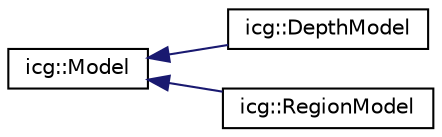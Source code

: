 digraph "Graphical Class Hierarchy"
{
 // LATEX_PDF_SIZE
  edge [fontname="Helvetica",fontsize="10",labelfontname="Helvetica",labelfontsize="10"];
  node [fontname="Helvetica",fontsize="10",shape=record];
  rankdir="LR";
  Node0 [label="icg::Model",height=0.2,width=0.4,color="black", fillcolor="white", style="filled",URL="$classicg_1_1Model.html",tooltip="Abstract class that precomputes and stores geometric information from Body objects that is required b..."];
  Node0 -> Node1 [dir="back",color="midnightblue",fontsize="10",style="solid",fontname="Helvetica"];
  Node1 [label="icg::DepthModel",height=0.2,width=0.4,color="black", fillcolor="white", style="filled",URL="$classicg_1_1DepthModel.html",tooltip="Model that holds a Sparse Viewpoint Model that is generated from a Body and that is used by the Depth..."];
  Node0 -> Node2 [dir="back",color="midnightblue",fontsize="10",style="solid",fontname="Helvetica"];
  Node2 [label="icg::RegionModel",height=0.2,width=0.4,color="black", fillcolor="white", style="filled",URL="$classicg_1_1RegionModel.html",tooltip="Model that holds a Sparse Viewpoint Model that is generated from a Body and that is used by the Regio..."];
}
